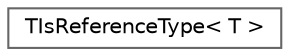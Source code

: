 digraph "Graphical Class Hierarchy"
{
 // INTERACTIVE_SVG=YES
 // LATEX_PDF_SIZE
  bgcolor="transparent";
  edge [fontname=Helvetica,fontsize=10,labelfontname=Helvetica,labelfontsize=10];
  node [fontname=Helvetica,fontsize=10,shape=box,height=0.2,width=0.4];
  rankdir="LR";
  Node0 [id="Node000000",label="TIsReferenceType\< T \>",height=0.2,width=0.4,color="grey40", fillcolor="white", style="filled",URL="$d7/d71/structTIsReferenceType.html",tooltip="TIsReferenceType."];
}
